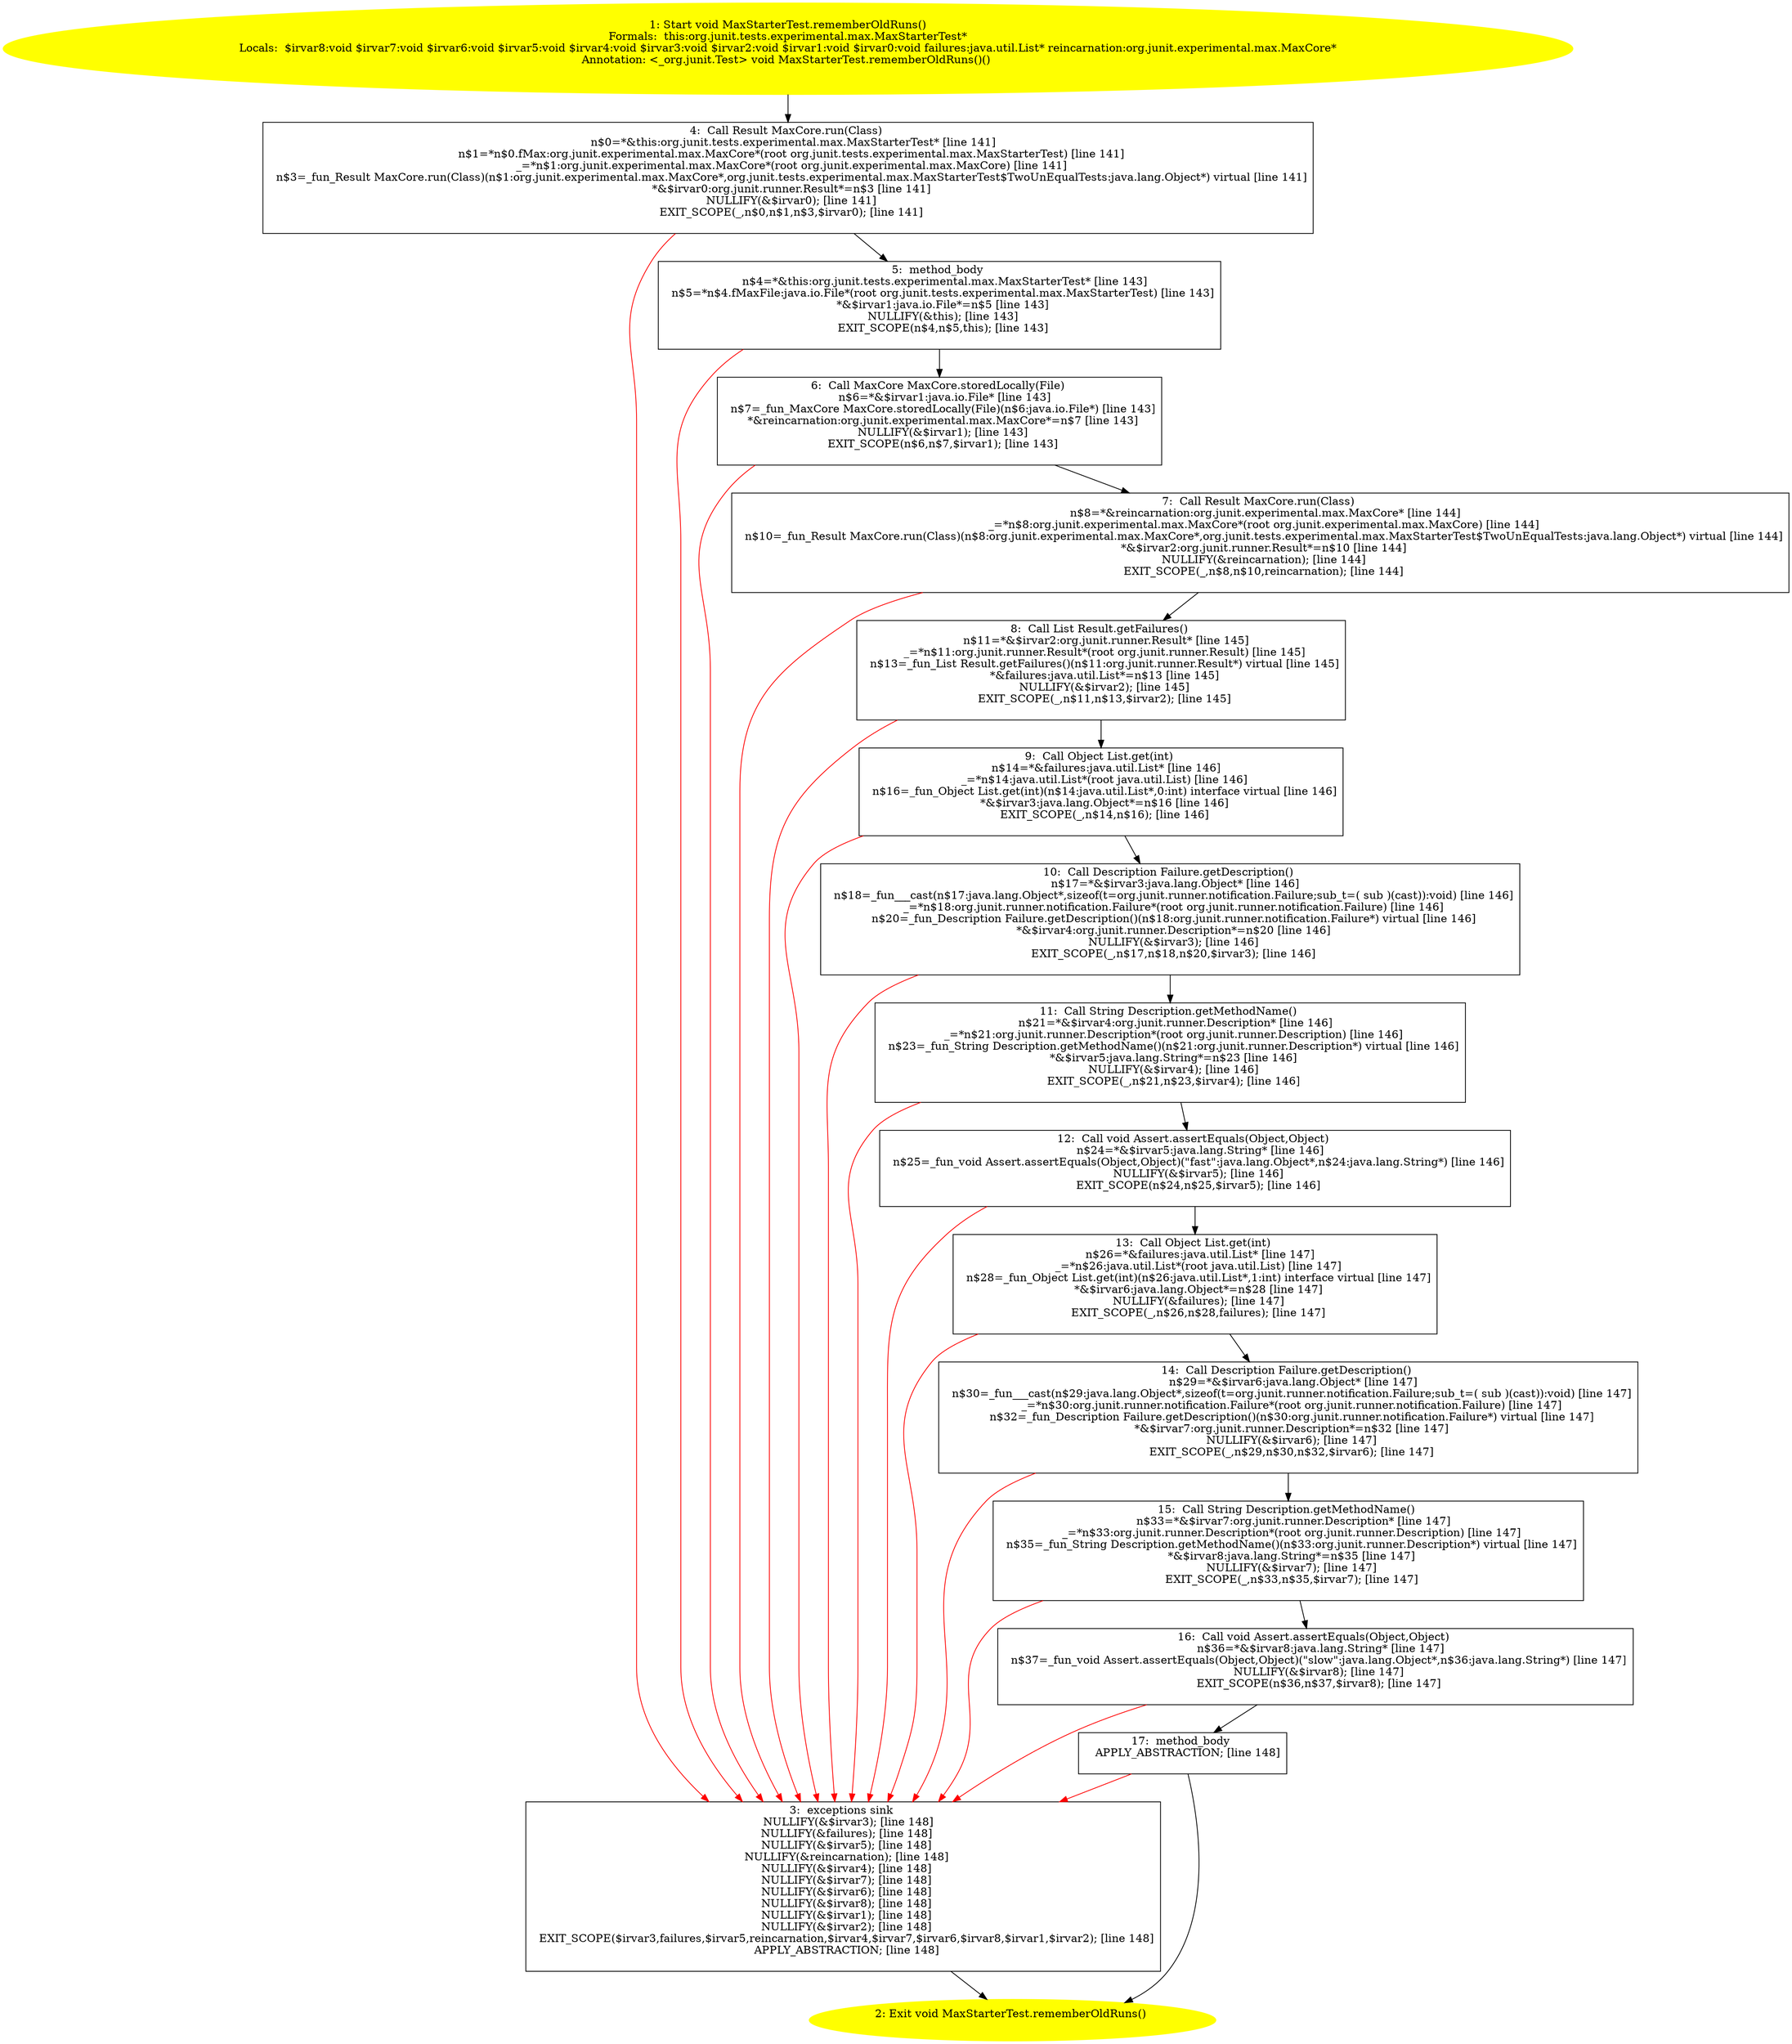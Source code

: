 /* @generated */
digraph cfg {
"org.junit.tests.experimental.max.MaxStarterTest.rememberOldRuns():void.d89ff4fecd170507023d3e9317fcf16d_1" [label="1: Start void MaxStarterTest.rememberOldRuns()\nFormals:  this:org.junit.tests.experimental.max.MaxStarterTest*\nLocals:  $irvar8:void $irvar7:void $irvar6:void $irvar5:void $irvar4:void $irvar3:void $irvar2:void $irvar1:void $irvar0:void failures:java.util.List* reincarnation:org.junit.experimental.max.MaxCore*\nAnnotation: <_org.junit.Test> void MaxStarterTest.rememberOldRuns()() \n  " color=yellow style=filled]
	

	 "org.junit.tests.experimental.max.MaxStarterTest.rememberOldRuns():void.d89ff4fecd170507023d3e9317fcf16d_1" -> "org.junit.tests.experimental.max.MaxStarterTest.rememberOldRuns():void.d89ff4fecd170507023d3e9317fcf16d_4" ;
"org.junit.tests.experimental.max.MaxStarterTest.rememberOldRuns():void.d89ff4fecd170507023d3e9317fcf16d_2" [label="2: Exit void MaxStarterTest.rememberOldRuns() \n  " color=yellow style=filled]
	

"org.junit.tests.experimental.max.MaxStarterTest.rememberOldRuns():void.d89ff4fecd170507023d3e9317fcf16d_3" [label="3:  exceptions sink \n   NULLIFY(&$irvar3); [line 148]\n  NULLIFY(&failures); [line 148]\n  NULLIFY(&$irvar5); [line 148]\n  NULLIFY(&reincarnation); [line 148]\n  NULLIFY(&$irvar4); [line 148]\n  NULLIFY(&$irvar7); [line 148]\n  NULLIFY(&$irvar6); [line 148]\n  NULLIFY(&$irvar8); [line 148]\n  NULLIFY(&$irvar1); [line 148]\n  NULLIFY(&$irvar2); [line 148]\n  EXIT_SCOPE($irvar3,failures,$irvar5,reincarnation,$irvar4,$irvar7,$irvar6,$irvar8,$irvar1,$irvar2); [line 148]\n  APPLY_ABSTRACTION; [line 148]\n " shape="box"]
	

	 "org.junit.tests.experimental.max.MaxStarterTest.rememberOldRuns():void.d89ff4fecd170507023d3e9317fcf16d_3" -> "org.junit.tests.experimental.max.MaxStarterTest.rememberOldRuns():void.d89ff4fecd170507023d3e9317fcf16d_2" ;
"org.junit.tests.experimental.max.MaxStarterTest.rememberOldRuns():void.d89ff4fecd170507023d3e9317fcf16d_4" [label="4:  Call Result MaxCore.run(Class) \n   n$0=*&this:org.junit.tests.experimental.max.MaxStarterTest* [line 141]\n  n$1=*n$0.fMax:org.junit.experimental.max.MaxCore*(root org.junit.tests.experimental.max.MaxStarterTest) [line 141]\n  _=*n$1:org.junit.experimental.max.MaxCore*(root org.junit.experimental.max.MaxCore) [line 141]\n  n$3=_fun_Result MaxCore.run(Class)(n$1:org.junit.experimental.max.MaxCore*,org.junit.tests.experimental.max.MaxStarterTest$TwoUnEqualTests:java.lang.Object*) virtual [line 141]\n  *&$irvar0:org.junit.runner.Result*=n$3 [line 141]\n  NULLIFY(&$irvar0); [line 141]\n  EXIT_SCOPE(_,n$0,n$1,n$3,$irvar0); [line 141]\n " shape="box"]
	

	 "org.junit.tests.experimental.max.MaxStarterTest.rememberOldRuns():void.d89ff4fecd170507023d3e9317fcf16d_4" -> "org.junit.tests.experimental.max.MaxStarterTest.rememberOldRuns():void.d89ff4fecd170507023d3e9317fcf16d_5" ;
	 "org.junit.tests.experimental.max.MaxStarterTest.rememberOldRuns():void.d89ff4fecd170507023d3e9317fcf16d_4" -> "org.junit.tests.experimental.max.MaxStarterTest.rememberOldRuns():void.d89ff4fecd170507023d3e9317fcf16d_3" [color="red" ];
"org.junit.tests.experimental.max.MaxStarterTest.rememberOldRuns():void.d89ff4fecd170507023d3e9317fcf16d_5" [label="5:  method_body \n   n$4=*&this:org.junit.tests.experimental.max.MaxStarterTest* [line 143]\n  n$5=*n$4.fMaxFile:java.io.File*(root org.junit.tests.experimental.max.MaxStarterTest) [line 143]\n  *&$irvar1:java.io.File*=n$5 [line 143]\n  NULLIFY(&this); [line 143]\n  EXIT_SCOPE(n$4,n$5,this); [line 143]\n " shape="box"]
	

	 "org.junit.tests.experimental.max.MaxStarterTest.rememberOldRuns():void.d89ff4fecd170507023d3e9317fcf16d_5" -> "org.junit.tests.experimental.max.MaxStarterTest.rememberOldRuns():void.d89ff4fecd170507023d3e9317fcf16d_6" ;
	 "org.junit.tests.experimental.max.MaxStarterTest.rememberOldRuns():void.d89ff4fecd170507023d3e9317fcf16d_5" -> "org.junit.tests.experimental.max.MaxStarterTest.rememberOldRuns():void.d89ff4fecd170507023d3e9317fcf16d_3" [color="red" ];
"org.junit.tests.experimental.max.MaxStarterTest.rememberOldRuns():void.d89ff4fecd170507023d3e9317fcf16d_6" [label="6:  Call MaxCore MaxCore.storedLocally(File) \n   n$6=*&$irvar1:java.io.File* [line 143]\n  n$7=_fun_MaxCore MaxCore.storedLocally(File)(n$6:java.io.File*) [line 143]\n  *&reincarnation:org.junit.experimental.max.MaxCore*=n$7 [line 143]\n  NULLIFY(&$irvar1); [line 143]\n  EXIT_SCOPE(n$6,n$7,$irvar1); [line 143]\n " shape="box"]
	

	 "org.junit.tests.experimental.max.MaxStarterTest.rememberOldRuns():void.d89ff4fecd170507023d3e9317fcf16d_6" -> "org.junit.tests.experimental.max.MaxStarterTest.rememberOldRuns():void.d89ff4fecd170507023d3e9317fcf16d_7" ;
	 "org.junit.tests.experimental.max.MaxStarterTest.rememberOldRuns():void.d89ff4fecd170507023d3e9317fcf16d_6" -> "org.junit.tests.experimental.max.MaxStarterTest.rememberOldRuns():void.d89ff4fecd170507023d3e9317fcf16d_3" [color="red" ];
"org.junit.tests.experimental.max.MaxStarterTest.rememberOldRuns():void.d89ff4fecd170507023d3e9317fcf16d_7" [label="7:  Call Result MaxCore.run(Class) \n   n$8=*&reincarnation:org.junit.experimental.max.MaxCore* [line 144]\n  _=*n$8:org.junit.experimental.max.MaxCore*(root org.junit.experimental.max.MaxCore) [line 144]\n  n$10=_fun_Result MaxCore.run(Class)(n$8:org.junit.experimental.max.MaxCore*,org.junit.tests.experimental.max.MaxStarterTest$TwoUnEqualTests:java.lang.Object*) virtual [line 144]\n  *&$irvar2:org.junit.runner.Result*=n$10 [line 144]\n  NULLIFY(&reincarnation); [line 144]\n  EXIT_SCOPE(_,n$8,n$10,reincarnation); [line 144]\n " shape="box"]
	

	 "org.junit.tests.experimental.max.MaxStarterTest.rememberOldRuns():void.d89ff4fecd170507023d3e9317fcf16d_7" -> "org.junit.tests.experimental.max.MaxStarterTest.rememberOldRuns():void.d89ff4fecd170507023d3e9317fcf16d_8" ;
	 "org.junit.tests.experimental.max.MaxStarterTest.rememberOldRuns():void.d89ff4fecd170507023d3e9317fcf16d_7" -> "org.junit.tests.experimental.max.MaxStarterTest.rememberOldRuns():void.d89ff4fecd170507023d3e9317fcf16d_3" [color="red" ];
"org.junit.tests.experimental.max.MaxStarterTest.rememberOldRuns():void.d89ff4fecd170507023d3e9317fcf16d_8" [label="8:  Call List Result.getFailures() \n   n$11=*&$irvar2:org.junit.runner.Result* [line 145]\n  _=*n$11:org.junit.runner.Result*(root org.junit.runner.Result) [line 145]\n  n$13=_fun_List Result.getFailures()(n$11:org.junit.runner.Result*) virtual [line 145]\n  *&failures:java.util.List*=n$13 [line 145]\n  NULLIFY(&$irvar2); [line 145]\n  EXIT_SCOPE(_,n$11,n$13,$irvar2); [line 145]\n " shape="box"]
	

	 "org.junit.tests.experimental.max.MaxStarterTest.rememberOldRuns():void.d89ff4fecd170507023d3e9317fcf16d_8" -> "org.junit.tests.experimental.max.MaxStarterTest.rememberOldRuns():void.d89ff4fecd170507023d3e9317fcf16d_9" ;
	 "org.junit.tests.experimental.max.MaxStarterTest.rememberOldRuns():void.d89ff4fecd170507023d3e9317fcf16d_8" -> "org.junit.tests.experimental.max.MaxStarterTest.rememberOldRuns():void.d89ff4fecd170507023d3e9317fcf16d_3" [color="red" ];
"org.junit.tests.experimental.max.MaxStarterTest.rememberOldRuns():void.d89ff4fecd170507023d3e9317fcf16d_9" [label="9:  Call Object List.get(int) \n   n$14=*&failures:java.util.List* [line 146]\n  _=*n$14:java.util.List*(root java.util.List) [line 146]\n  n$16=_fun_Object List.get(int)(n$14:java.util.List*,0:int) interface virtual [line 146]\n  *&$irvar3:java.lang.Object*=n$16 [line 146]\n  EXIT_SCOPE(_,n$14,n$16); [line 146]\n " shape="box"]
	

	 "org.junit.tests.experimental.max.MaxStarterTest.rememberOldRuns():void.d89ff4fecd170507023d3e9317fcf16d_9" -> "org.junit.tests.experimental.max.MaxStarterTest.rememberOldRuns():void.d89ff4fecd170507023d3e9317fcf16d_10" ;
	 "org.junit.tests.experimental.max.MaxStarterTest.rememberOldRuns():void.d89ff4fecd170507023d3e9317fcf16d_9" -> "org.junit.tests.experimental.max.MaxStarterTest.rememberOldRuns():void.d89ff4fecd170507023d3e9317fcf16d_3" [color="red" ];
"org.junit.tests.experimental.max.MaxStarterTest.rememberOldRuns():void.d89ff4fecd170507023d3e9317fcf16d_10" [label="10:  Call Description Failure.getDescription() \n   n$17=*&$irvar3:java.lang.Object* [line 146]\n  n$18=_fun___cast(n$17:java.lang.Object*,sizeof(t=org.junit.runner.notification.Failure;sub_t=( sub )(cast)):void) [line 146]\n  _=*n$18:org.junit.runner.notification.Failure*(root org.junit.runner.notification.Failure) [line 146]\n  n$20=_fun_Description Failure.getDescription()(n$18:org.junit.runner.notification.Failure*) virtual [line 146]\n  *&$irvar4:org.junit.runner.Description*=n$20 [line 146]\n  NULLIFY(&$irvar3); [line 146]\n  EXIT_SCOPE(_,n$17,n$18,n$20,$irvar3); [line 146]\n " shape="box"]
	

	 "org.junit.tests.experimental.max.MaxStarterTest.rememberOldRuns():void.d89ff4fecd170507023d3e9317fcf16d_10" -> "org.junit.tests.experimental.max.MaxStarterTest.rememberOldRuns():void.d89ff4fecd170507023d3e9317fcf16d_11" ;
	 "org.junit.tests.experimental.max.MaxStarterTest.rememberOldRuns():void.d89ff4fecd170507023d3e9317fcf16d_10" -> "org.junit.tests.experimental.max.MaxStarterTest.rememberOldRuns():void.d89ff4fecd170507023d3e9317fcf16d_3" [color="red" ];
"org.junit.tests.experimental.max.MaxStarterTest.rememberOldRuns():void.d89ff4fecd170507023d3e9317fcf16d_11" [label="11:  Call String Description.getMethodName() \n   n$21=*&$irvar4:org.junit.runner.Description* [line 146]\n  _=*n$21:org.junit.runner.Description*(root org.junit.runner.Description) [line 146]\n  n$23=_fun_String Description.getMethodName()(n$21:org.junit.runner.Description*) virtual [line 146]\n  *&$irvar5:java.lang.String*=n$23 [line 146]\n  NULLIFY(&$irvar4); [line 146]\n  EXIT_SCOPE(_,n$21,n$23,$irvar4); [line 146]\n " shape="box"]
	

	 "org.junit.tests.experimental.max.MaxStarterTest.rememberOldRuns():void.d89ff4fecd170507023d3e9317fcf16d_11" -> "org.junit.tests.experimental.max.MaxStarterTest.rememberOldRuns():void.d89ff4fecd170507023d3e9317fcf16d_12" ;
	 "org.junit.tests.experimental.max.MaxStarterTest.rememberOldRuns():void.d89ff4fecd170507023d3e9317fcf16d_11" -> "org.junit.tests.experimental.max.MaxStarterTest.rememberOldRuns():void.d89ff4fecd170507023d3e9317fcf16d_3" [color="red" ];
"org.junit.tests.experimental.max.MaxStarterTest.rememberOldRuns():void.d89ff4fecd170507023d3e9317fcf16d_12" [label="12:  Call void Assert.assertEquals(Object,Object) \n   n$24=*&$irvar5:java.lang.String* [line 146]\n  n$25=_fun_void Assert.assertEquals(Object,Object)(\"fast\":java.lang.Object*,n$24:java.lang.String*) [line 146]\n  NULLIFY(&$irvar5); [line 146]\n  EXIT_SCOPE(n$24,n$25,$irvar5); [line 146]\n " shape="box"]
	

	 "org.junit.tests.experimental.max.MaxStarterTest.rememberOldRuns():void.d89ff4fecd170507023d3e9317fcf16d_12" -> "org.junit.tests.experimental.max.MaxStarterTest.rememberOldRuns():void.d89ff4fecd170507023d3e9317fcf16d_13" ;
	 "org.junit.tests.experimental.max.MaxStarterTest.rememberOldRuns():void.d89ff4fecd170507023d3e9317fcf16d_12" -> "org.junit.tests.experimental.max.MaxStarterTest.rememberOldRuns():void.d89ff4fecd170507023d3e9317fcf16d_3" [color="red" ];
"org.junit.tests.experimental.max.MaxStarterTest.rememberOldRuns():void.d89ff4fecd170507023d3e9317fcf16d_13" [label="13:  Call Object List.get(int) \n   n$26=*&failures:java.util.List* [line 147]\n  _=*n$26:java.util.List*(root java.util.List) [line 147]\n  n$28=_fun_Object List.get(int)(n$26:java.util.List*,1:int) interface virtual [line 147]\n  *&$irvar6:java.lang.Object*=n$28 [line 147]\n  NULLIFY(&failures); [line 147]\n  EXIT_SCOPE(_,n$26,n$28,failures); [line 147]\n " shape="box"]
	

	 "org.junit.tests.experimental.max.MaxStarterTest.rememberOldRuns():void.d89ff4fecd170507023d3e9317fcf16d_13" -> "org.junit.tests.experimental.max.MaxStarterTest.rememberOldRuns():void.d89ff4fecd170507023d3e9317fcf16d_14" ;
	 "org.junit.tests.experimental.max.MaxStarterTest.rememberOldRuns():void.d89ff4fecd170507023d3e9317fcf16d_13" -> "org.junit.tests.experimental.max.MaxStarterTest.rememberOldRuns():void.d89ff4fecd170507023d3e9317fcf16d_3" [color="red" ];
"org.junit.tests.experimental.max.MaxStarterTest.rememberOldRuns():void.d89ff4fecd170507023d3e9317fcf16d_14" [label="14:  Call Description Failure.getDescription() \n   n$29=*&$irvar6:java.lang.Object* [line 147]\n  n$30=_fun___cast(n$29:java.lang.Object*,sizeof(t=org.junit.runner.notification.Failure;sub_t=( sub )(cast)):void) [line 147]\n  _=*n$30:org.junit.runner.notification.Failure*(root org.junit.runner.notification.Failure) [line 147]\n  n$32=_fun_Description Failure.getDescription()(n$30:org.junit.runner.notification.Failure*) virtual [line 147]\n  *&$irvar7:org.junit.runner.Description*=n$32 [line 147]\n  NULLIFY(&$irvar6); [line 147]\n  EXIT_SCOPE(_,n$29,n$30,n$32,$irvar6); [line 147]\n " shape="box"]
	

	 "org.junit.tests.experimental.max.MaxStarterTest.rememberOldRuns():void.d89ff4fecd170507023d3e9317fcf16d_14" -> "org.junit.tests.experimental.max.MaxStarterTest.rememberOldRuns():void.d89ff4fecd170507023d3e9317fcf16d_15" ;
	 "org.junit.tests.experimental.max.MaxStarterTest.rememberOldRuns():void.d89ff4fecd170507023d3e9317fcf16d_14" -> "org.junit.tests.experimental.max.MaxStarterTest.rememberOldRuns():void.d89ff4fecd170507023d3e9317fcf16d_3" [color="red" ];
"org.junit.tests.experimental.max.MaxStarterTest.rememberOldRuns():void.d89ff4fecd170507023d3e9317fcf16d_15" [label="15:  Call String Description.getMethodName() \n   n$33=*&$irvar7:org.junit.runner.Description* [line 147]\n  _=*n$33:org.junit.runner.Description*(root org.junit.runner.Description) [line 147]\n  n$35=_fun_String Description.getMethodName()(n$33:org.junit.runner.Description*) virtual [line 147]\n  *&$irvar8:java.lang.String*=n$35 [line 147]\n  NULLIFY(&$irvar7); [line 147]\n  EXIT_SCOPE(_,n$33,n$35,$irvar7); [line 147]\n " shape="box"]
	

	 "org.junit.tests.experimental.max.MaxStarterTest.rememberOldRuns():void.d89ff4fecd170507023d3e9317fcf16d_15" -> "org.junit.tests.experimental.max.MaxStarterTest.rememberOldRuns():void.d89ff4fecd170507023d3e9317fcf16d_16" ;
	 "org.junit.tests.experimental.max.MaxStarterTest.rememberOldRuns():void.d89ff4fecd170507023d3e9317fcf16d_15" -> "org.junit.tests.experimental.max.MaxStarterTest.rememberOldRuns():void.d89ff4fecd170507023d3e9317fcf16d_3" [color="red" ];
"org.junit.tests.experimental.max.MaxStarterTest.rememberOldRuns():void.d89ff4fecd170507023d3e9317fcf16d_16" [label="16:  Call void Assert.assertEquals(Object,Object) \n   n$36=*&$irvar8:java.lang.String* [line 147]\n  n$37=_fun_void Assert.assertEquals(Object,Object)(\"slow\":java.lang.Object*,n$36:java.lang.String*) [line 147]\n  NULLIFY(&$irvar8); [line 147]\n  EXIT_SCOPE(n$36,n$37,$irvar8); [line 147]\n " shape="box"]
	

	 "org.junit.tests.experimental.max.MaxStarterTest.rememberOldRuns():void.d89ff4fecd170507023d3e9317fcf16d_16" -> "org.junit.tests.experimental.max.MaxStarterTest.rememberOldRuns():void.d89ff4fecd170507023d3e9317fcf16d_17" ;
	 "org.junit.tests.experimental.max.MaxStarterTest.rememberOldRuns():void.d89ff4fecd170507023d3e9317fcf16d_16" -> "org.junit.tests.experimental.max.MaxStarterTest.rememberOldRuns():void.d89ff4fecd170507023d3e9317fcf16d_3" [color="red" ];
"org.junit.tests.experimental.max.MaxStarterTest.rememberOldRuns():void.d89ff4fecd170507023d3e9317fcf16d_17" [label="17:  method_body \n   APPLY_ABSTRACTION; [line 148]\n " shape="box"]
	

	 "org.junit.tests.experimental.max.MaxStarterTest.rememberOldRuns():void.d89ff4fecd170507023d3e9317fcf16d_17" -> "org.junit.tests.experimental.max.MaxStarterTest.rememberOldRuns():void.d89ff4fecd170507023d3e9317fcf16d_2" ;
	 "org.junit.tests.experimental.max.MaxStarterTest.rememberOldRuns():void.d89ff4fecd170507023d3e9317fcf16d_17" -> "org.junit.tests.experimental.max.MaxStarterTest.rememberOldRuns():void.d89ff4fecd170507023d3e9317fcf16d_3" [color="red" ];
}
